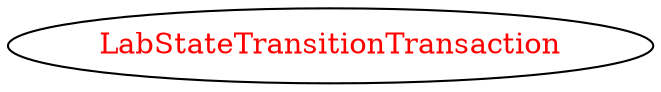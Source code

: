 digraph dependencyGraph {
 concentrate=true;
 ranksep="2.0";
 rankdir="LR"; 
 splines="ortho";
"LabStateTransitionTransaction" [fontcolor="red"];
}